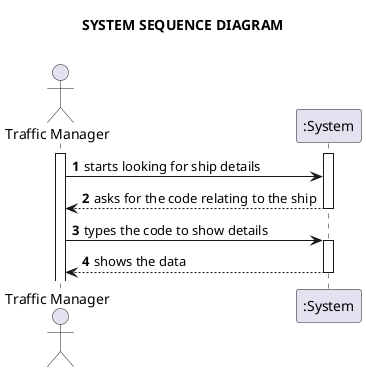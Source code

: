 @startuml
'https://plantuml.com/sequence-diagram

title <b>SYSTEM SEQUENCE DIAGRAM\n
autonumber
'hide footbox
actor "Traffic Manager" as MAN

participant ":System" as System

activate MAN
activate System

MAN -> System : starts looking for ship details
System --> MAN : asks for the code relating to the ship
deactivate System
MAN -> System : types the code to show details
activate System
System --> MAN : shows the data
deactivate System

@enduml